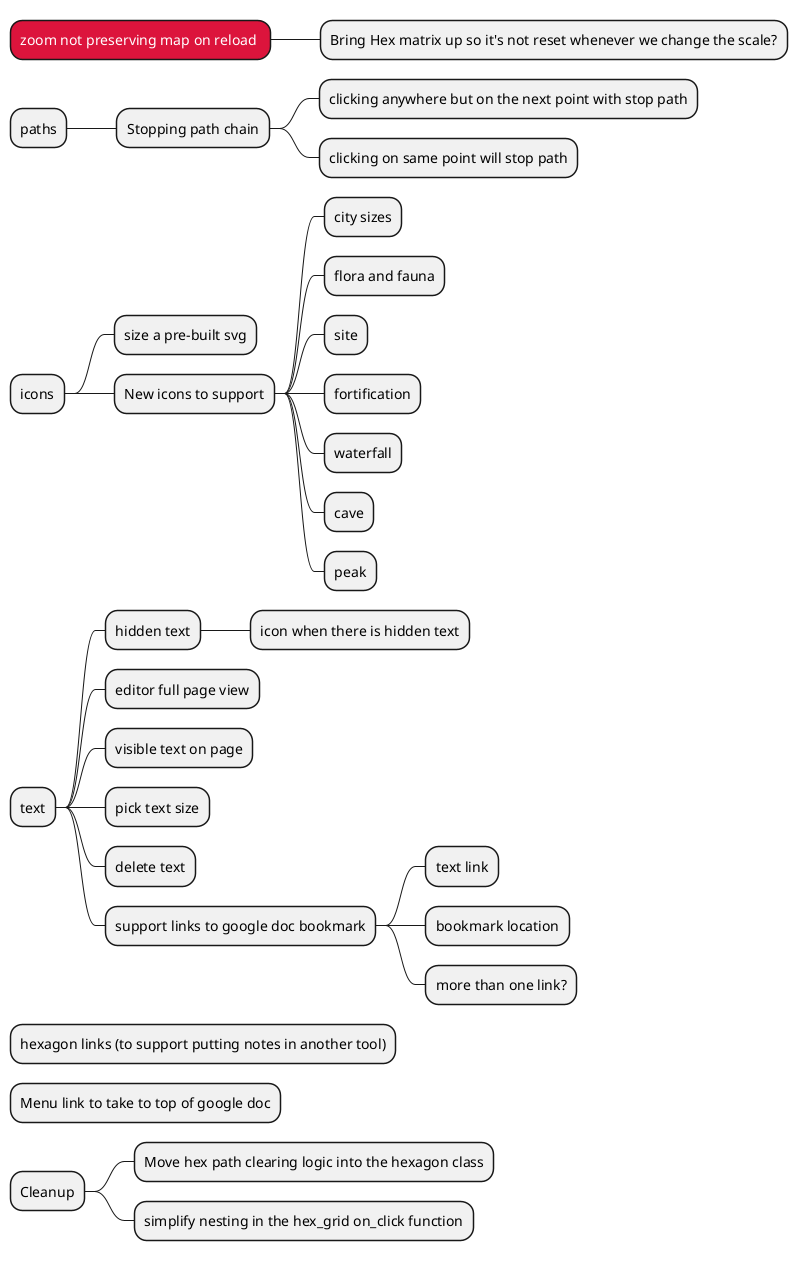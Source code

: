 @startmindmap

<style>
MindmapDiagram {

  .bug {
    BackgroundColor: Crimson
    FontColor: White
  }

  .question {
    BackgroundColor: PowderBlue
  }

  .ready {
    BackgroundColor: YellowGreen
    FontColor: Black
  }

  .report {
    BackgroundColor: SlateGrey
    FontColor: White
  }

  .backlog * {
    BackgroundColor: Ivory
    FontColor: Grey
    LineColor: Lavender
  }

  .hold * {
    BackgroundColor: GoldenRod
    FontColor: Black
  }

  .priority {
    BackgroundColor: MediumVioletRed
    FontColor: White
  }

  .info * {
    BackgroundColor: LemonChiffon
  }
}
</style>

* zoom not preserving map on reload <<bug>>
** Bring Hex matrix up so it's not reset whenever we change the scale?

* paths
** Stopping path chain
*** clicking anywhere but on the next point with stop path
*** clicking on same point will stop path

* icons
** size a pre-built svg
** New icons to support
*** city sizes
*** flora and fauna
*** site
*** fortification
*** waterfall
*** cave
*** peak

* text
** hidden text
*** icon when there is hidden text
** editor full page view
** visible text on page
** pick text size
** delete text
** support links to google doc bookmark
*** text link
*** bookmark location
*** more than one link?

* hexagon links (to support putting notes in another tool)
* Menu link to take to top of google doc

* Cleanup
** Move hex path clearing logic into the hexagon class
** simplify nesting in the hex_grid on_click function

@endmindmap